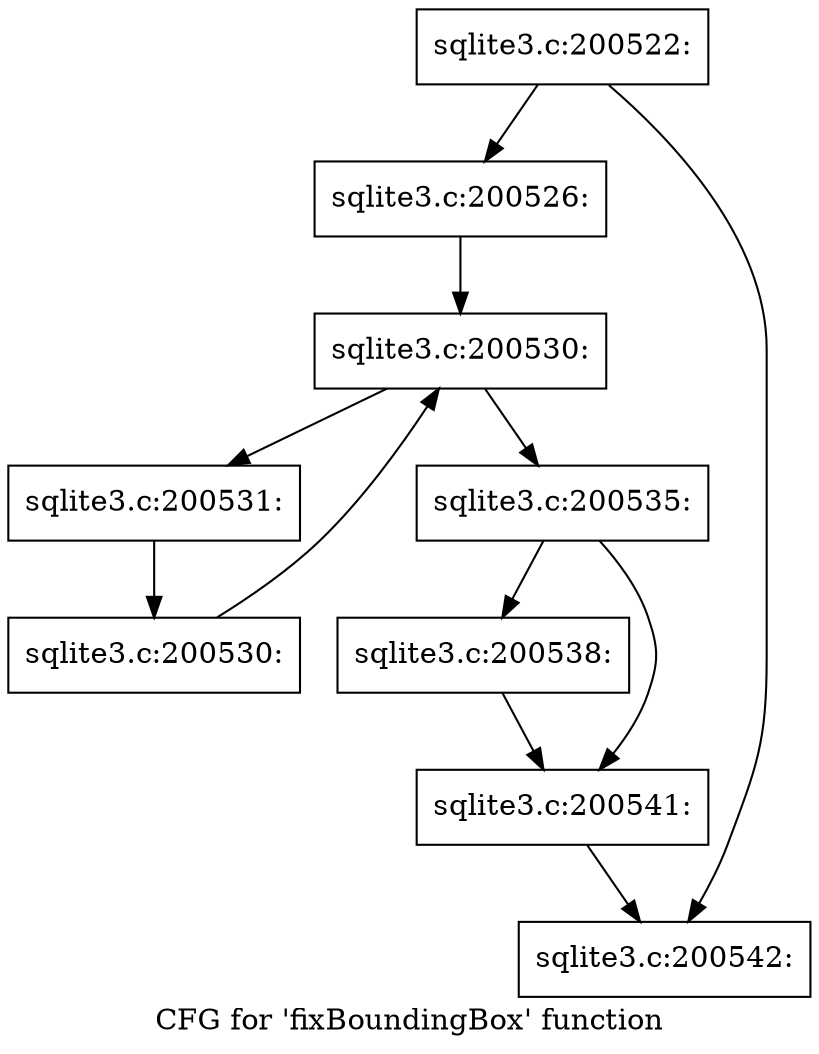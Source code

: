 digraph "CFG for 'fixBoundingBox' function" {
	label="CFG for 'fixBoundingBox' function";

	Node0x55c0fb5c9c90 [shape=record,label="{sqlite3.c:200522:}"];
	Node0x55c0fb5c9c90 -> Node0x55c0fb5ce1a0;
	Node0x55c0fb5c9c90 -> Node0x55c0fb5ce1f0;
	Node0x55c0fb5ce1a0 [shape=record,label="{sqlite3.c:200526:}"];
	Node0x55c0fb5ce1a0 -> Node0x55c0fb5cf5e0;
	Node0x55c0fb5cf5e0 [shape=record,label="{sqlite3.c:200530:}"];
	Node0x55c0fb5cf5e0 -> Node0x55c0fb5cf800;
	Node0x55c0fb5cf5e0 -> Node0x55c0fb5cf430;
	Node0x55c0fb5cf800 [shape=record,label="{sqlite3.c:200531:}"];
	Node0x55c0fb5cf800 -> Node0x55c0fb5cf770;
	Node0x55c0fb5cf770 [shape=record,label="{sqlite3.c:200530:}"];
	Node0x55c0fb5cf770 -> Node0x55c0fb5cf5e0;
	Node0x55c0fb5cf430 [shape=record,label="{sqlite3.c:200535:}"];
	Node0x55c0fb5cf430 -> Node0x55c0f6e92a00;
	Node0x55c0fb5cf430 -> Node0x55c0f6e93880;
	Node0x55c0f6e92a00 [shape=record,label="{sqlite3.c:200538:}"];
	Node0x55c0f6e92a00 -> Node0x55c0f6e93880;
	Node0x55c0f6e93880 [shape=record,label="{sqlite3.c:200541:}"];
	Node0x55c0f6e93880 -> Node0x55c0fb5ce1f0;
	Node0x55c0fb5ce1f0 [shape=record,label="{sqlite3.c:200542:}"];
}
